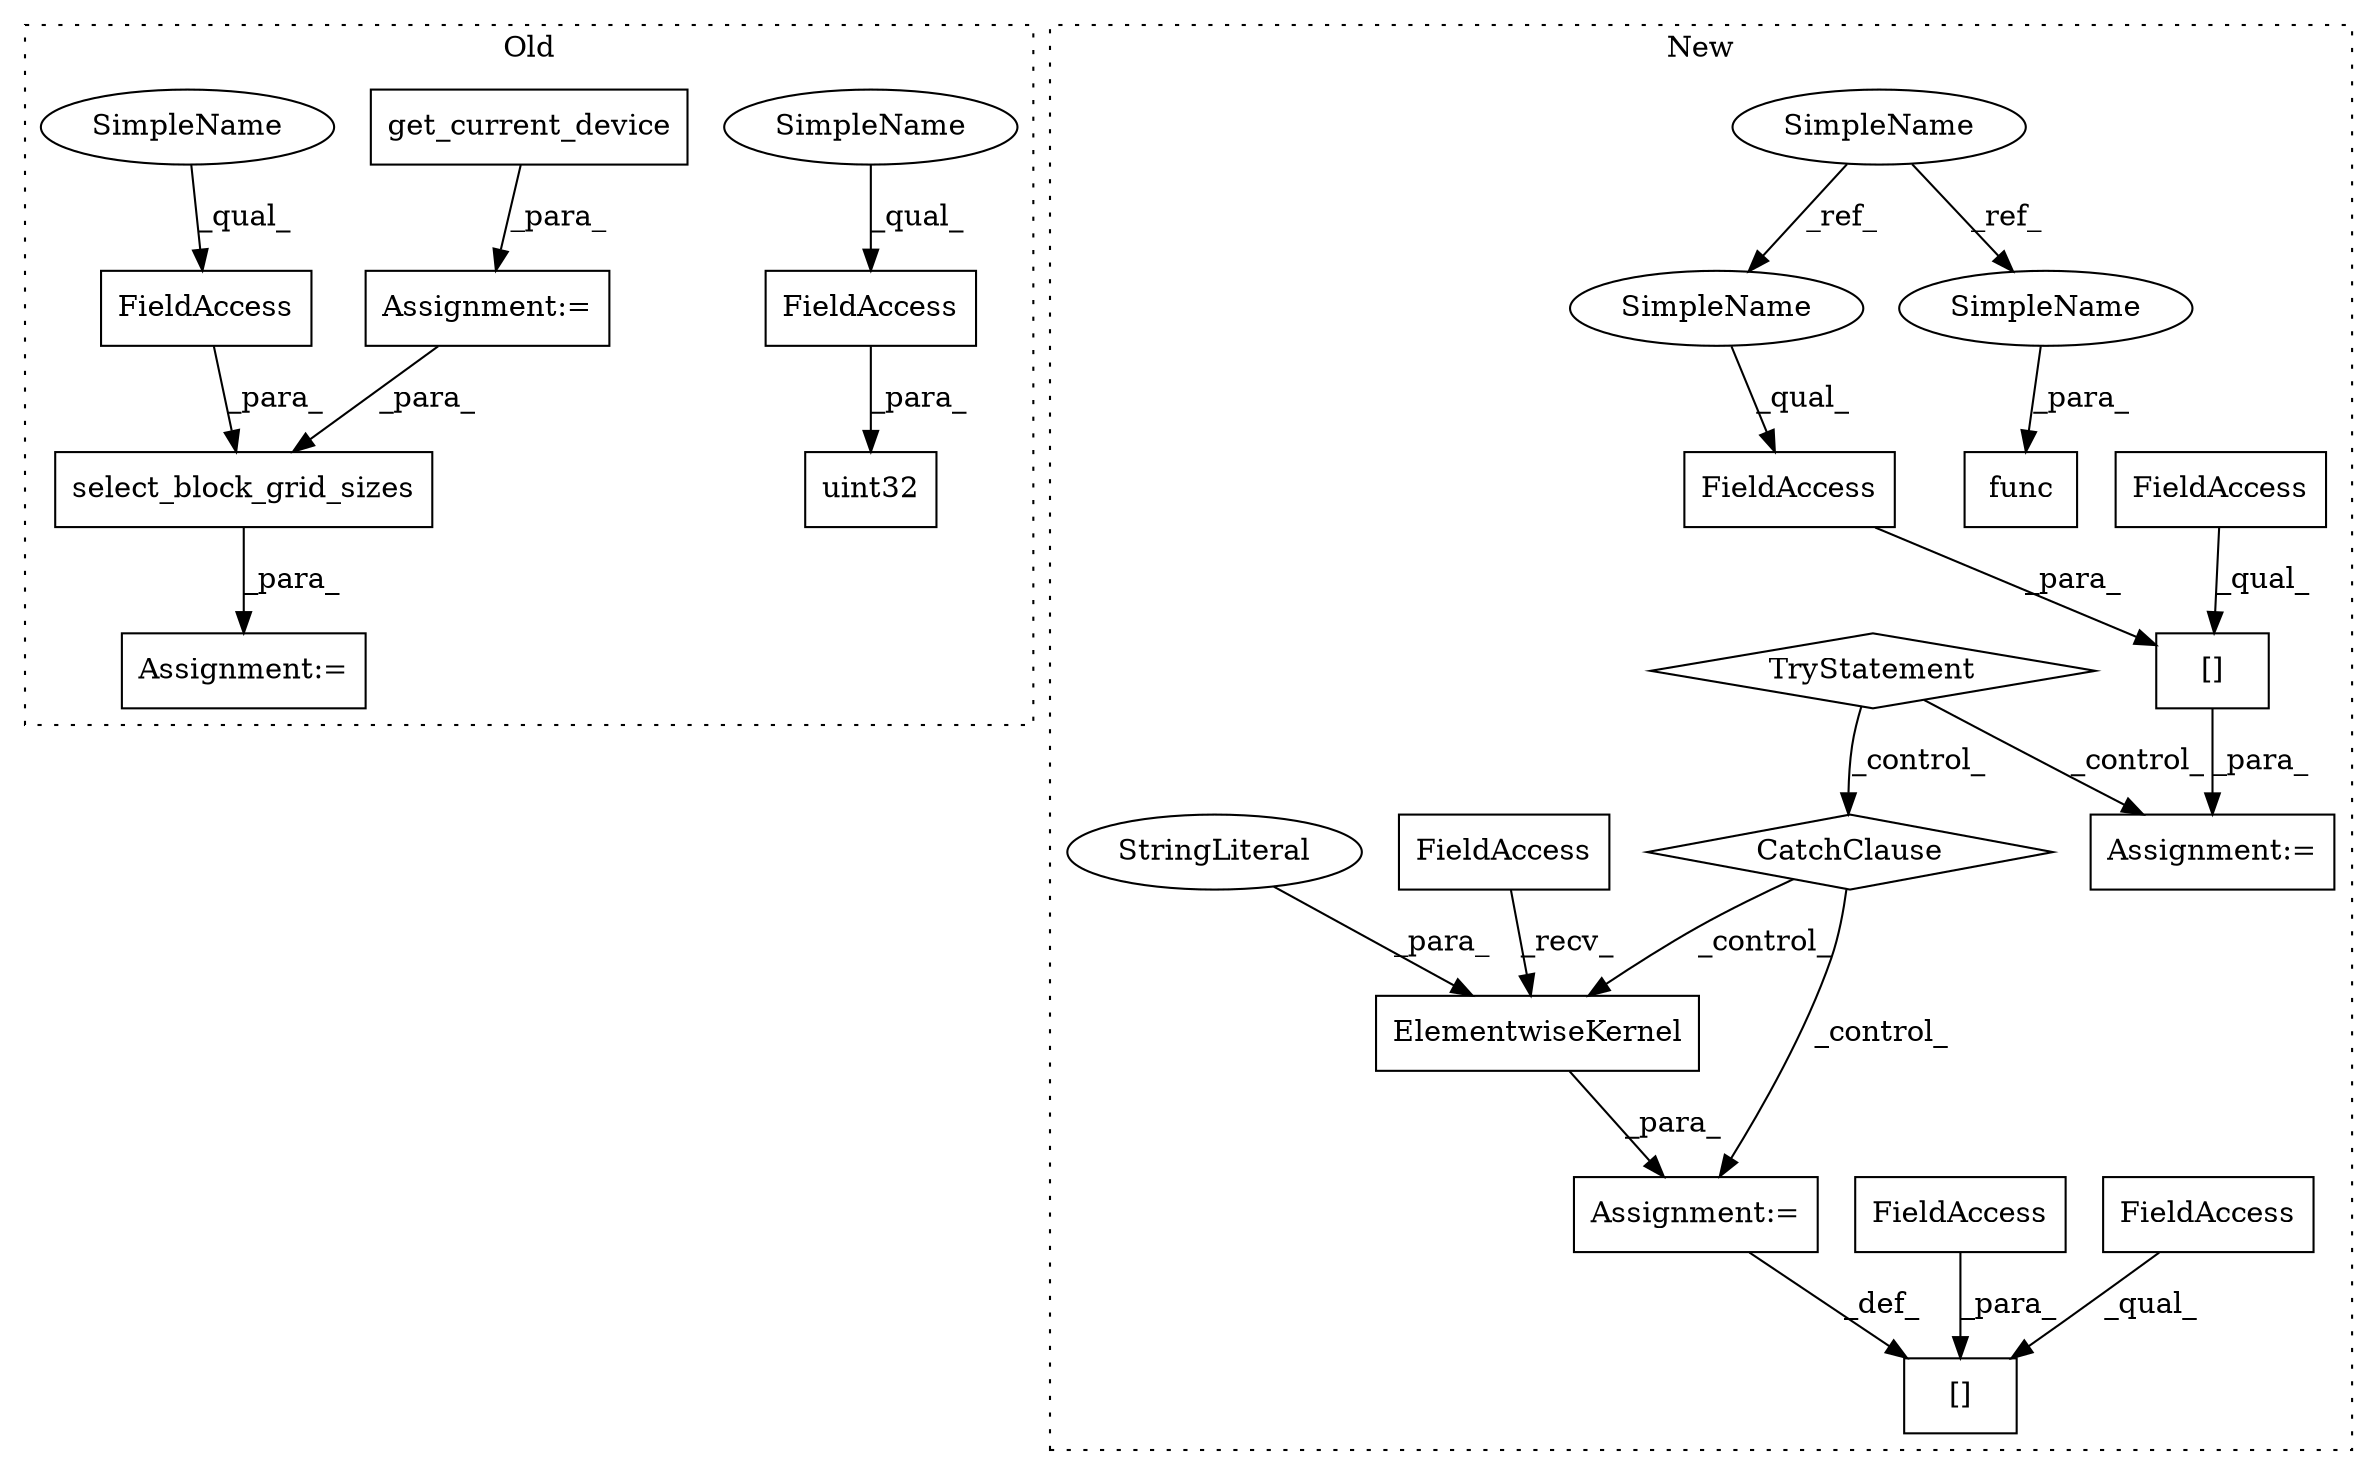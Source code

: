 digraph G {
subgraph cluster0 {
1 [label="select_block_grid_sizes" a="32" s="3403,3464" l="24,1" shape="box"];
3 [label="FieldAccess" a="22" s="3431" l="11" shape="box"];
7 [label="FieldAccess" a="22" s="3732" l="10" shape="box"];
9 [label="uint32" a="32" s="3725,3742" l="7,1" shape="box"];
10 [label="Assignment:=" a="7" s="3298" l="1" shape="box"];
20 [label="Assignment:=" a="7" s="3396" l="2" shape="box"];
22 [label="get_current_device" a="32" s="3304" l="20" shape="box"];
25 [label="SimpleName" a="42" s="3732" l="5" shape="ellipse"];
26 [label="SimpleName" a="42" s="3431" l="5" shape="ellipse"];
label = "Old";
style="dotted";
}
subgraph cluster1 {
2 [label="[]" a="2" s="1635,1657" l="11,1" shape="box"];
4 [label="FieldAccess" a="22" s="1635" l="10" shape="box"];
5 [label="FieldAccess" a="22" s="1646" l="11" shape="box"];
6 [label="SimpleName" a="42" s="1245" l="5" shape="ellipse"];
8 [label="func" a="32" s="1918,1934" l="5,1" shape="box"];
11 [label="Assignment:=" a="7" s="1634" l="1" shape="box"];
12 [label="TryStatement" a="54" s="1618" l="4" shape="diamond"];
13 [label="ElementwiseKernel" a="32" s="1732,1824" l="18,1" shape="box"];
14 [label="[]" a="2" s="1833,1855" l="11,1" shape="box"];
15 [label="FieldAccess" a="22" s="1833" l="10" shape="box"];
16 [label="FieldAccess" a="22" s="1713" l="6" shape="box"];
17 [label="FieldAccess" a="22" s="1844" l="11" shape="box"];
18 [label="CatchClause" a="12" s="1667,1698" l="11,2" shape="diamond"];
19 [label="Assignment:=" a="7" s="1856" l="1" shape="box"];
21 [label="StringLiteral" a="45" s="1793" l="31" shape="ellipse"];
23 [label="SimpleName" a="42" s="1646" l="5" shape="ellipse"];
24 [label="SimpleName" a="42" s="1923" l="5" shape="ellipse"];
label = "New";
style="dotted";
}
1 -> 20 [label="_para_"];
2 -> 11 [label="_para_"];
3 -> 1 [label="_para_"];
4 -> 2 [label="_qual_"];
5 -> 2 [label="_para_"];
6 -> 23 [label="_ref_"];
6 -> 24 [label="_ref_"];
7 -> 9 [label="_para_"];
10 -> 1 [label="_para_"];
12 -> 11 [label="_control_"];
12 -> 18 [label="_control_"];
13 -> 19 [label="_para_"];
15 -> 14 [label="_qual_"];
16 -> 13 [label="_recv_"];
17 -> 14 [label="_para_"];
18 -> 13 [label="_control_"];
18 -> 19 [label="_control_"];
19 -> 14 [label="_def_"];
21 -> 13 [label="_para_"];
22 -> 10 [label="_para_"];
23 -> 5 [label="_qual_"];
24 -> 8 [label="_para_"];
25 -> 7 [label="_qual_"];
26 -> 3 [label="_qual_"];
}
